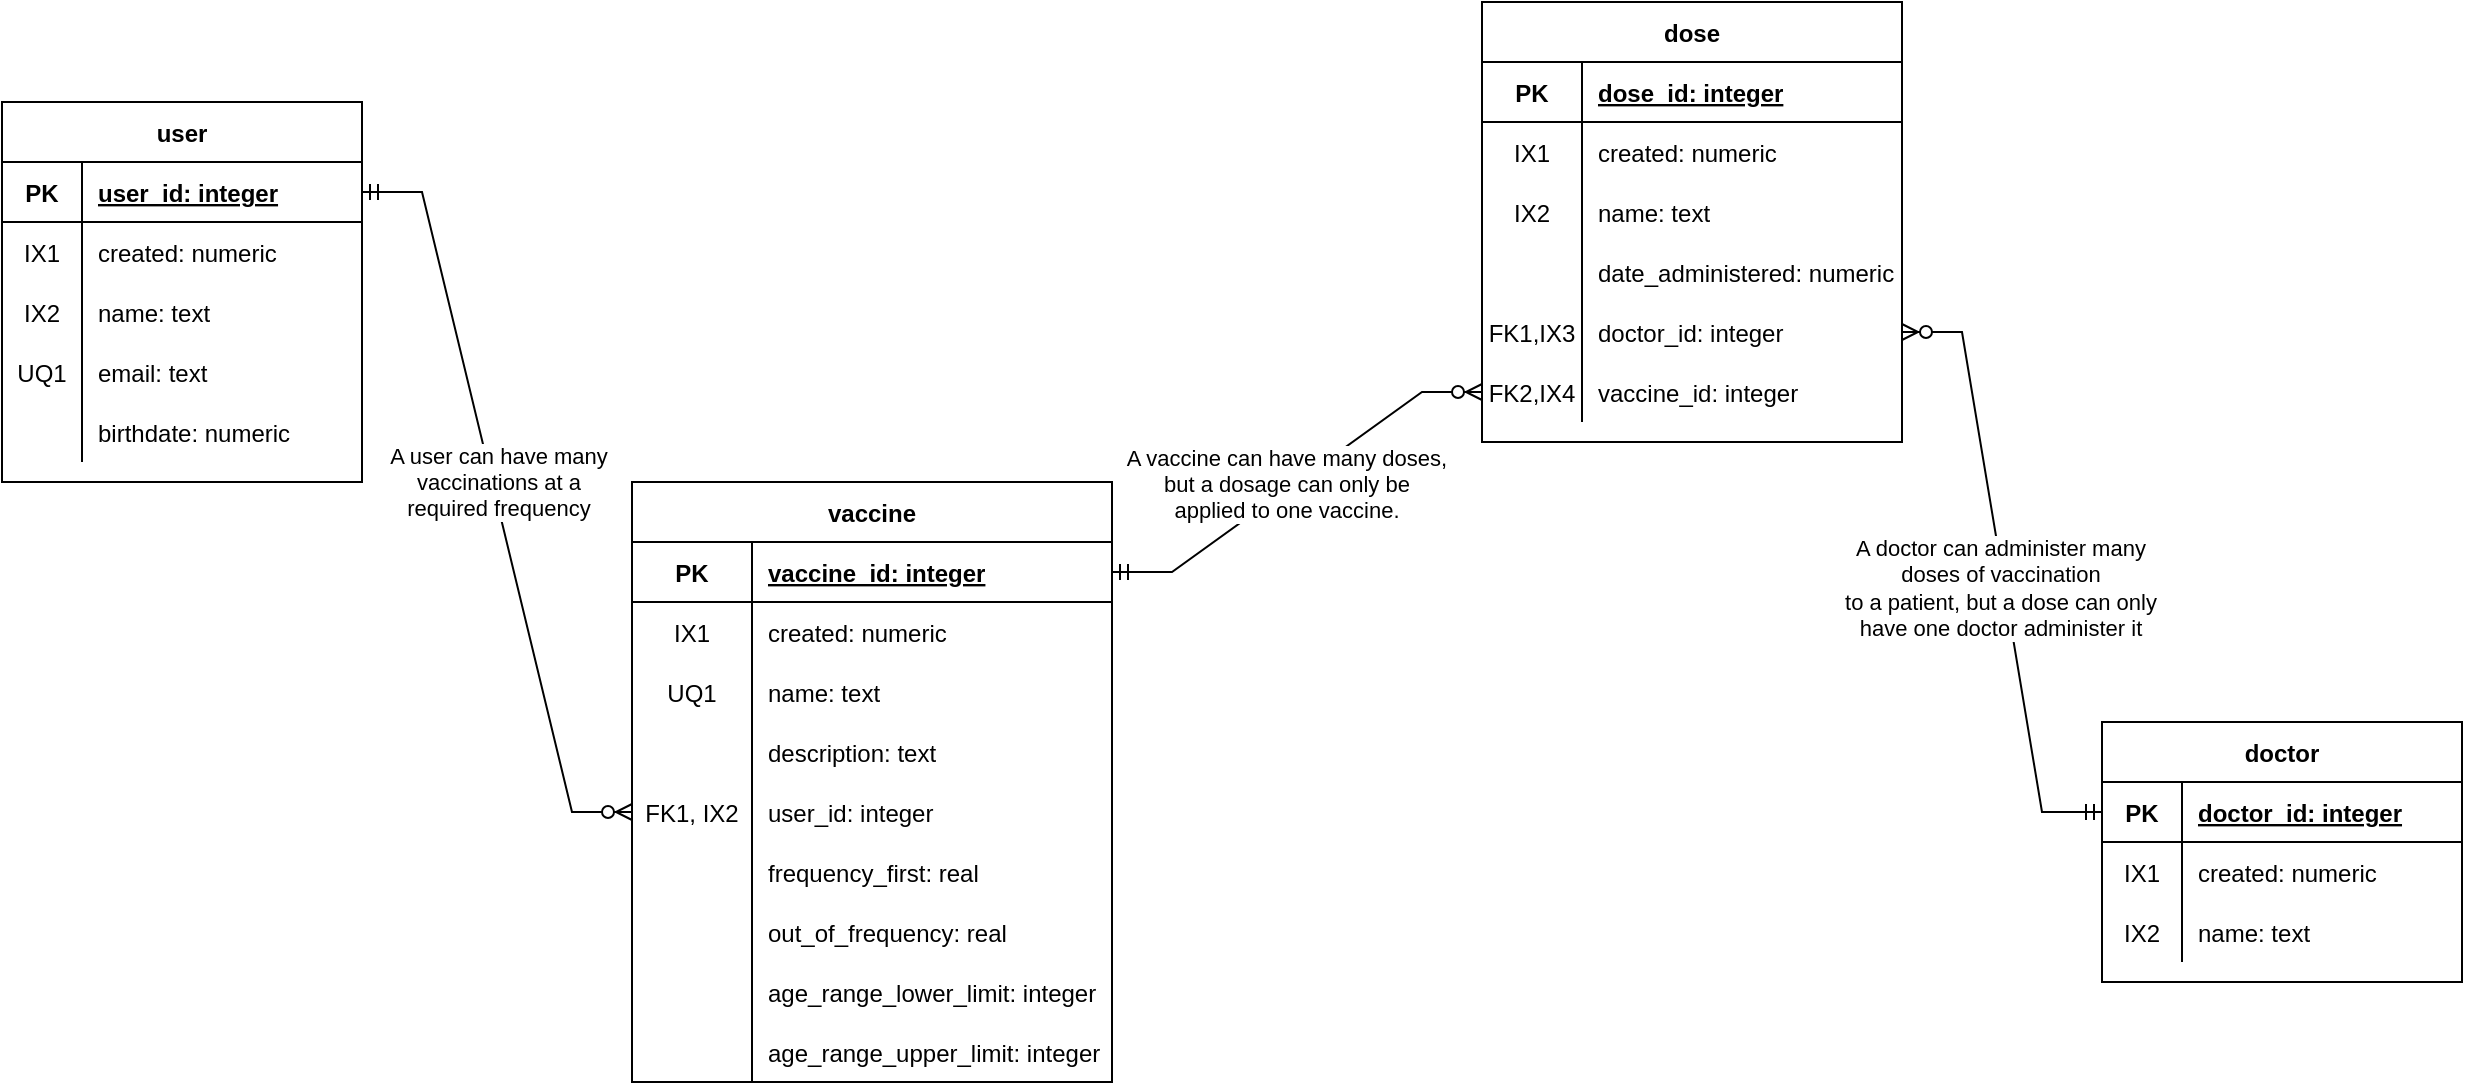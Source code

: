 <mxfile version="15.4.0" type="device"><diagram id="Jv19l1UNsqVNSPUUuAb3" name="Page-1"><mxGraphModel dx="1956" dy="822" grid="1" gridSize="10" guides="1" tooltips="1" connect="1" arrows="1" fold="1" page="1" pageScale="1" pageWidth="850" pageHeight="1100" math="0" shadow="0"><root><mxCell id="0"/><mxCell id="1" parent="0"/><mxCell id="RoSJ5biaAD49XFZpM8ns-1" value="user" style="shape=table;startSize=30;container=1;collapsible=1;childLayout=tableLayout;fixedRows=1;rowLines=0;fontStyle=1;align=center;resizeLast=1;" parent="1" vertex="1"><mxGeometry x="-10" y="50" width="180" height="190" as="geometry"/></mxCell><mxCell id="RoSJ5biaAD49XFZpM8ns-2" value="" style="shape=partialRectangle;collapsible=0;dropTarget=0;pointerEvents=0;fillColor=none;top=0;left=0;bottom=1;right=0;points=[[0,0.5],[1,0.5]];portConstraint=eastwest;" parent="RoSJ5biaAD49XFZpM8ns-1" vertex="1"><mxGeometry y="30" width="180" height="30" as="geometry"/></mxCell><mxCell id="RoSJ5biaAD49XFZpM8ns-3" value="PK" style="shape=partialRectangle;connectable=0;fillColor=none;top=0;left=0;bottom=0;right=0;fontStyle=1;overflow=hidden;" parent="RoSJ5biaAD49XFZpM8ns-2" vertex="1"><mxGeometry width="40" height="30" as="geometry"><mxRectangle width="40" height="30" as="alternateBounds"/></mxGeometry></mxCell><mxCell id="RoSJ5biaAD49XFZpM8ns-4" value="user_id: integer" style="shape=partialRectangle;connectable=0;fillColor=none;top=0;left=0;bottom=0;right=0;align=left;spacingLeft=6;fontStyle=5;overflow=hidden;" parent="RoSJ5biaAD49XFZpM8ns-2" vertex="1"><mxGeometry x="40" width="140" height="30" as="geometry"><mxRectangle width="140" height="30" as="alternateBounds"/></mxGeometry></mxCell><mxCell id="RoSJ5biaAD49XFZpM8ns-5" value="" style="shape=partialRectangle;collapsible=0;dropTarget=0;pointerEvents=0;fillColor=none;top=0;left=0;bottom=0;right=0;points=[[0,0.5],[1,0.5]];portConstraint=eastwest;" parent="RoSJ5biaAD49XFZpM8ns-1" vertex="1"><mxGeometry y="60" width="180" height="30" as="geometry"/></mxCell><mxCell id="RoSJ5biaAD49XFZpM8ns-6" value="IX1" style="shape=partialRectangle;connectable=0;fillColor=none;top=0;left=0;bottom=0;right=0;editable=1;overflow=hidden;" parent="RoSJ5biaAD49XFZpM8ns-5" vertex="1"><mxGeometry width="40" height="30" as="geometry"><mxRectangle width="40" height="30" as="alternateBounds"/></mxGeometry></mxCell><mxCell id="RoSJ5biaAD49XFZpM8ns-7" value="created: numeric" style="shape=partialRectangle;connectable=0;fillColor=none;top=0;left=0;bottom=0;right=0;align=left;spacingLeft=6;overflow=hidden;" parent="RoSJ5biaAD49XFZpM8ns-5" vertex="1"><mxGeometry x="40" width="140" height="30" as="geometry"><mxRectangle width="140" height="30" as="alternateBounds"/></mxGeometry></mxCell><mxCell id="RoSJ5biaAD49XFZpM8ns-8" value="" style="shape=partialRectangle;collapsible=0;dropTarget=0;pointerEvents=0;fillColor=none;top=0;left=0;bottom=0;right=0;points=[[0,0.5],[1,0.5]];portConstraint=eastwest;" parent="RoSJ5biaAD49XFZpM8ns-1" vertex="1"><mxGeometry y="90" width="180" height="30" as="geometry"/></mxCell><mxCell id="RoSJ5biaAD49XFZpM8ns-9" value="IX2" style="shape=partialRectangle;connectable=0;fillColor=none;top=0;left=0;bottom=0;right=0;editable=1;overflow=hidden;" parent="RoSJ5biaAD49XFZpM8ns-8" vertex="1"><mxGeometry width="40" height="30" as="geometry"><mxRectangle width="40" height="30" as="alternateBounds"/></mxGeometry></mxCell><mxCell id="RoSJ5biaAD49XFZpM8ns-10" value="name: text" style="shape=partialRectangle;connectable=0;fillColor=none;top=0;left=0;bottom=0;right=0;align=left;spacingLeft=6;overflow=hidden;" parent="RoSJ5biaAD49XFZpM8ns-8" vertex="1"><mxGeometry x="40" width="140" height="30" as="geometry"><mxRectangle width="140" height="30" as="alternateBounds"/></mxGeometry></mxCell><mxCell id="RoSJ5biaAD49XFZpM8ns-11" value="" style="shape=partialRectangle;collapsible=0;dropTarget=0;pointerEvents=0;fillColor=none;top=0;left=0;bottom=0;right=0;points=[[0,0.5],[1,0.5]];portConstraint=eastwest;" parent="RoSJ5biaAD49XFZpM8ns-1" vertex="1"><mxGeometry y="120" width="180" height="30" as="geometry"/></mxCell><mxCell id="RoSJ5biaAD49XFZpM8ns-12" value="UQ1" style="shape=partialRectangle;connectable=0;fillColor=none;top=0;left=0;bottom=0;right=0;editable=1;overflow=hidden;" parent="RoSJ5biaAD49XFZpM8ns-11" vertex="1"><mxGeometry width="40" height="30" as="geometry"><mxRectangle width="40" height="30" as="alternateBounds"/></mxGeometry></mxCell><mxCell id="RoSJ5biaAD49XFZpM8ns-13" value="email: text" style="shape=partialRectangle;connectable=0;fillColor=none;top=0;left=0;bottom=0;right=0;align=left;spacingLeft=6;overflow=hidden;" parent="RoSJ5biaAD49XFZpM8ns-11" vertex="1"><mxGeometry x="40" width="140" height="30" as="geometry"><mxRectangle width="140" height="30" as="alternateBounds"/></mxGeometry></mxCell><mxCell id="x-yJa8SadRpNysuiyrjn-10" value="" style="shape=partialRectangle;collapsible=0;dropTarget=0;pointerEvents=0;fillColor=none;top=0;left=0;bottom=0;right=0;points=[[0,0.5],[1,0.5]];portConstraint=eastwest;" parent="RoSJ5biaAD49XFZpM8ns-1" vertex="1"><mxGeometry y="150" width="180" height="30" as="geometry"/></mxCell><mxCell id="x-yJa8SadRpNysuiyrjn-11" value="" style="shape=partialRectangle;connectable=0;fillColor=none;top=0;left=0;bottom=0;right=0;editable=1;overflow=hidden;" parent="x-yJa8SadRpNysuiyrjn-10" vertex="1"><mxGeometry width="40" height="30" as="geometry"><mxRectangle width="40" height="30" as="alternateBounds"/></mxGeometry></mxCell><mxCell id="x-yJa8SadRpNysuiyrjn-12" value="birthdate: numeric" style="shape=partialRectangle;connectable=0;fillColor=none;top=0;left=0;bottom=0;right=0;align=left;spacingLeft=6;overflow=hidden;" parent="x-yJa8SadRpNysuiyrjn-10" vertex="1"><mxGeometry x="40" width="140" height="30" as="geometry"><mxRectangle width="140" height="30" as="alternateBounds"/></mxGeometry></mxCell><mxCell id="4mrP_SGVQCLoZb-TyAxH-1" value="vaccine" style="shape=table;startSize=30;container=1;collapsible=1;childLayout=tableLayout;fixedRows=1;rowLines=0;fontStyle=1;align=center;resizeLast=1;" parent="1" vertex="1"><mxGeometry x="305" y="240" width="240" height="300" as="geometry"/></mxCell><mxCell id="4mrP_SGVQCLoZb-TyAxH-2" value="" style="shape=partialRectangle;collapsible=0;dropTarget=0;pointerEvents=0;fillColor=none;top=0;left=0;bottom=1;right=0;points=[[0,0.5],[1,0.5]];portConstraint=eastwest;" parent="4mrP_SGVQCLoZb-TyAxH-1" vertex="1"><mxGeometry y="30" width="240" height="30" as="geometry"/></mxCell><mxCell id="4mrP_SGVQCLoZb-TyAxH-3" value="PK" style="shape=partialRectangle;connectable=0;fillColor=none;top=0;left=0;bottom=0;right=0;fontStyle=1;overflow=hidden;" parent="4mrP_SGVQCLoZb-TyAxH-2" vertex="1"><mxGeometry width="60" height="30" as="geometry"><mxRectangle width="60" height="30" as="alternateBounds"/></mxGeometry></mxCell><mxCell id="4mrP_SGVQCLoZb-TyAxH-4" value="vaccine_id: integer" style="shape=partialRectangle;connectable=0;fillColor=none;top=0;left=0;bottom=0;right=0;align=left;spacingLeft=6;fontStyle=5;overflow=hidden;" parent="4mrP_SGVQCLoZb-TyAxH-2" vertex="1"><mxGeometry x="60" width="180" height="30" as="geometry"><mxRectangle width="180" height="30" as="alternateBounds"/></mxGeometry></mxCell><mxCell id="4mrP_SGVQCLoZb-TyAxH-5" value="" style="shape=partialRectangle;collapsible=0;dropTarget=0;pointerEvents=0;fillColor=none;top=0;left=0;bottom=0;right=0;points=[[0,0.5],[1,0.5]];portConstraint=eastwest;" parent="4mrP_SGVQCLoZb-TyAxH-1" vertex="1"><mxGeometry y="60" width="240" height="30" as="geometry"/></mxCell><mxCell id="4mrP_SGVQCLoZb-TyAxH-6" value="IX1" style="shape=partialRectangle;connectable=0;fillColor=none;top=0;left=0;bottom=0;right=0;editable=1;overflow=hidden;" parent="4mrP_SGVQCLoZb-TyAxH-5" vertex="1"><mxGeometry width="60" height="30" as="geometry"><mxRectangle width="60" height="30" as="alternateBounds"/></mxGeometry></mxCell><mxCell id="4mrP_SGVQCLoZb-TyAxH-7" value="created: numeric" style="shape=partialRectangle;connectable=0;fillColor=none;top=0;left=0;bottom=0;right=0;align=left;spacingLeft=6;overflow=hidden;" parent="4mrP_SGVQCLoZb-TyAxH-5" vertex="1"><mxGeometry x="60" width="180" height="30" as="geometry"><mxRectangle width="180" height="30" as="alternateBounds"/></mxGeometry></mxCell><mxCell id="4mrP_SGVQCLoZb-TyAxH-8" value="" style="shape=partialRectangle;collapsible=0;dropTarget=0;pointerEvents=0;fillColor=none;top=0;left=0;bottom=0;right=0;points=[[0,0.5],[1,0.5]];portConstraint=eastwest;" parent="4mrP_SGVQCLoZb-TyAxH-1" vertex="1"><mxGeometry y="90" width="240" height="30" as="geometry"/></mxCell><mxCell id="4mrP_SGVQCLoZb-TyAxH-9" value="UQ1" style="shape=partialRectangle;connectable=0;fillColor=none;top=0;left=0;bottom=0;right=0;editable=1;overflow=hidden;" parent="4mrP_SGVQCLoZb-TyAxH-8" vertex="1"><mxGeometry width="60" height="30" as="geometry"><mxRectangle width="60" height="30" as="alternateBounds"/></mxGeometry></mxCell><mxCell id="4mrP_SGVQCLoZb-TyAxH-10" value="name: text" style="shape=partialRectangle;connectable=0;fillColor=none;top=0;left=0;bottom=0;right=0;align=left;spacingLeft=6;overflow=hidden;" parent="4mrP_SGVQCLoZb-TyAxH-8" vertex="1"><mxGeometry x="60" width="180" height="30" as="geometry"><mxRectangle width="180" height="30" as="alternateBounds"/></mxGeometry></mxCell><mxCell id="x-yJa8SadRpNysuiyrjn-37" value="" style="shape=partialRectangle;collapsible=0;dropTarget=0;pointerEvents=0;fillColor=none;top=0;left=0;bottom=0;right=0;points=[[0,0.5],[1,0.5]];portConstraint=eastwest;" parent="4mrP_SGVQCLoZb-TyAxH-1" vertex="1"><mxGeometry y="120" width="240" height="30" as="geometry"/></mxCell><mxCell id="x-yJa8SadRpNysuiyrjn-38" value="" style="shape=partialRectangle;connectable=0;fillColor=none;top=0;left=0;bottom=0;right=0;editable=1;overflow=hidden;" parent="x-yJa8SadRpNysuiyrjn-37" vertex="1"><mxGeometry width="60" height="30" as="geometry"><mxRectangle width="60" height="30" as="alternateBounds"/></mxGeometry></mxCell><mxCell id="x-yJa8SadRpNysuiyrjn-39" value="description: text" style="shape=partialRectangle;connectable=0;fillColor=none;top=0;left=0;bottom=0;right=0;align=left;spacingLeft=6;overflow=hidden;" parent="x-yJa8SadRpNysuiyrjn-37" vertex="1"><mxGeometry x="60" width="180" height="30" as="geometry"><mxRectangle width="180" height="30" as="alternateBounds"/></mxGeometry></mxCell><mxCell id="4mrP_SGVQCLoZb-TyAxH-14" value="" style="shape=partialRectangle;collapsible=0;dropTarget=0;pointerEvents=0;fillColor=none;top=0;left=0;bottom=0;right=0;points=[[0,0.5],[1,0.5]];portConstraint=eastwest;" parent="4mrP_SGVQCLoZb-TyAxH-1" vertex="1"><mxGeometry y="150" width="240" height="30" as="geometry"/></mxCell><mxCell id="4mrP_SGVQCLoZb-TyAxH-15" value="FK1, IX2" style="shape=partialRectangle;connectable=0;fillColor=none;top=0;left=0;bottom=0;right=0;editable=1;overflow=hidden;" parent="4mrP_SGVQCLoZb-TyAxH-14" vertex="1"><mxGeometry width="60" height="30" as="geometry"><mxRectangle width="60" height="30" as="alternateBounds"/></mxGeometry></mxCell><mxCell id="4mrP_SGVQCLoZb-TyAxH-16" value="user_id: integer" style="shape=partialRectangle;connectable=0;fillColor=none;top=0;left=0;bottom=0;right=0;align=left;spacingLeft=6;overflow=hidden;" parent="4mrP_SGVQCLoZb-TyAxH-14" vertex="1"><mxGeometry x="60" width="180" height="30" as="geometry"><mxRectangle width="180" height="30" as="alternateBounds"/></mxGeometry></mxCell><mxCell id="x-yJa8SadRpNysuiyrjn-4" value="" style="shape=partialRectangle;collapsible=0;dropTarget=0;pointerEvents=0;fillColor=none;top=0;left=0;bottom=0;right=0;points=[[0,0.5],[1,0.5]];portConstraint=eastwest;" parent="4mrP_SGVQCLoZb-TyAxH-1" vertex="1"><mxGeometry y="180" width="240" height="30" as="geometry"/></mxCell><mxCell id="x-yJa8SadRpNysuiyrjn-5" value="" style="shape=partialRectangle;connectable=0;fillColor=none;top=0;left=0;bottom=0;right=0;editable=1;overflow=hidden;" parent="x-yJa8SadRpNysuiyrjn-4" vertex="1"><mxGeometry width="60" height="30" as="geometry"><mxRectangle width="60" height="30" as="alternateBounds"/></mxGeometry></mxCell><mxCell id="x-yJa8SadRpNysuiyrjn-6" value="frequency_first: real" style="shape=partialRectangle;connectable=0;fillColor=none;top=0;left=0;bottom=0;right=0;align=left;spacingLeft=6;overflow=hidden;" parent="x-yJa8SadRpNysuiyrjn-4" vertex="1"><mxGeometry x="60" width="180" height="30" as="geometry"><mxRectangle width="180" height="30" as="alternateBounds"/></mxGeometry></mxCell><mxCell id="x-yJa8SadRpNysuiyrjn-7" value="" style="shape=partialRectangle;collapsible=0;dropTarget=0;pointerEvents=0;fillColor=none;top=0;left=0;bottom=0;right=0;points=[[0,0.5],[1,0.5]];portConstraint=eastwest;" parent="4mrP_SGVQCLoZb-TyAxH-1" vertex="1"><mxGeometry y="210" width="240" height="30" as="geometry"/></mxCell><mxCell id="x-yJa8SadRpNysuiyrjn-8" value="" style="shape=partialRectangle;connectable=0;fillColor=none;top=0;left=0;bottom=0;right=0;editable=1;overflow=hidden;" parent="x-yJa8SadRpNysuiyrjn-7" vertex="1"><mxGeometry width="60" height="30" as="geometry"><mxRectangle width="60" height="30" as="alternateBounds"/></mxGeometry></mxCell><mxCell id="x-yJa8SadRpNysuiyrjn-9" value="out_of_frequency: real" style="shape=partialRectangle;connectable=0;fillColor=none;top=0;left=0;bottom=0;right=0;align=left;spacingLeft=6;overflow=hidden;" parent="x-yJa8SadRpNysuiyrjn-7" vertex="1"><mxGeometry x="60" width="180" height="30" as="geometry"><mxRectangle width="180" height="30" as="alternateBounds"/></mxGeometry></mxCell><mxCell id="4mrP_SGVQCLoZb-TyAxH-11" value="" style="shape=partialRectangle;collapsible=0;dropTarget=0;pointerEvents=0;fillColor=none;top=0;left=0;bottom=0;right=0;points=[[0,0.5],[1,0.5]];portConstraint=eastwest;" parent="4mrP_SGVQCLoZb-TyAxH-1" vertex="1"><mxGeometry y="240" width="240" height="30" as="geometry"/></mxCell><mxCell id="4mrP_SGVQCLoZb-TyAxH-12" value="" style="shape=partialRectangle;connectable=0;fillColor=none;top=0;left=0;bottom=0;right=0;editable=1;overflow=hidden;" parent="4mrP_SGVQCLoZb-TyAxH-11" vertex="1"><mxGeometry width="60" height="30" as="geometry"><mxRectangle width="60" height="30" as="alternateBounds"/></mxGeometry></mxCell><mxCell id="4mrP_SGVQCLoZb-TyAxH-13" value="age_range_lower_limit: integer" style="shape=partialRectangle;connectable=0;fillColor=none;top=0;left=0;bottom=0;right=0;align=left;spacingLeft=6;overflow=hidden;" parent="4mrP_SGVQCLoZb-TyAxH-11" vertex="1"><mxGeometry x="60" width="180" height="30" as="geometry"><mxRectangle width="180" height="30" as="alternateBounds"/></mxGeometry></mxCell><mxCell id="x-yJa8SadRpNysuiyrjn-13" value="" style="shape=partialRectangle;collapsible=0;dropTarget=0;pointerEvents=0;fillColor=none;top=0;left=0;bottom=0;right=0;points=[[0,0.5],[1,0.5]];portConstraint=eastwest;" parent="4mrP_SGVQCLoZb-TyAxH-1" vertex="1"><mxGeometry y="270" width="240" height="30" as="geometry"/></mxCell><mxCell id="x-yJa8SadRpNysuiyrjn-14" value="" style="shape=partialRectangle;connectable=0;fillColor=none;top=0;left=0;bottom=0;right=0;editable=1;overflow=hidden;" parent="x-yJa8SadRpNysuiyrjn-13" vertex="1"><mxGeometry width="60" height="30" as="geometry"><mxRectangle width="60" height="30" as="alternateBounds"/></mxGeometry></mxCell><mxCell id="x-yJa8SadRpNysuiyrjn-15" value="age_range_upper_limit: integer" style="shape=partialRectangle;connectable=0;fillColor=none;top=0;left=0;bottom=0;right=0;align=left;spacingLeft=6;overflow=hidden;" parent="x-yJa8SadRpNysuiyrjn-13" vertex="1"><mxGeometry x="60" width="180" height="30" as="geometry"><mxRectangle width="180" height="30" as="alternateBounds"/></mxGeometry></mxCell><mxCell id="4mrP_SGVQCLoZb-TyAxH-20" value="" style="edgeStyle=entityRelationEdgeStyle;fontSize=12;html=1;endArrow=ERmandOne;startArrow=ERzeroToMany;rounded=0;entryX=1;entryY=0.5;entryDx=0;entryDy=0;endFill=0;" parent="1" source="4mrP_SGVQCLoZb-TyAxH-14" target="RoSJ5biaAD49XFZpM8ns-2" edge="1"><mxGeometry width="100" height="100" relative="1" as="geometry"><mxPoint x="440" y="310" as="sourcePoint"/><mxPoint x="620" y="500" as="targetPoint"/></mxGeometry></mxCell><mxCell id="D7PzFyhNAiwWp-2Io6wa-1" value="A user can have many&lt;br&gt;vaccinations at a &lt;br&gt;required frequency" style="edgeLabel;html=1;align=center;verticalAlign=middle;resizable=0;points=[];" parent="4mrP_SGVQCLoZb-TyAxH-20" vertex="1" connectable="0"><mxGeometry x="0.052" y="-3" relative="1" as="geometry"><mxPoint as="offset"/></mxGeometry></mxCell><mxCell id="x-yJa8SadRpNysuiyrjn-16" value="doctor" style="shape=table;startSize=30;container=1;collapsible=1;childLayout=tableLayout;fixedRows=1;rowLines=0;fontStyle=1;align=center;resizeLast=1;" parent="1" vertex="1"><mxGeometry x="1040" y="360" width="180" height="130" as="geometry"/></mxCell><mxCell id="x-yJa8SadRpNysuiyrjn-17" value="" style="shape=partialRectangle;collapsible=0;dropTarget=0;pointerEvents=0;fillColor=none;top=0;left=0;bottom=1;right=0;points=[[0,0.5],[1,0.5]];portConstraint=eastwest;" parent="x-yJa8SadRpNysuiyrjn-16" vertex="1"><mxGeometry y="30" width="180" height="30" as="geometry"/></mxCell><mxCell id="x-yJa8SadRpNysuiyrjn-18" value="PK" style="shape=partialRectangle;connectable=0;fillColor=none;top=0;left=0;bottom=0;right=0;fontStyle=1;overflow=hidden;" parent="x-yJa8SadRpNysuiyrjn-17" vertex="1"><mxGeometry width="40" height="30" as="geometry"><mxRectangle width="40" height="30" as="alternateBounds"/></mxGeometry></mxCell><mxCell id="x-yJa8SadRpNysuiyrjn-19" value="doctor_id: integer" style="shape=partialRectangle;connectable=0;fillColor=none;top=0;left=0;bottom=0;right=0;align=left;spacingLeft=6;fontStyle=5;overflow=hidden;" parent="x-yJa8SadRpNysuiyrjn-17" vertex="1"><mxGeometry x="40" width="140" height="30" as="geometry"><mxRectangle width="140" height="30" as="alternateBounds"/></mxGeometry></mxCell><mxCell id="x-yJa8SadRpNysuiyrjn-20" value="" style="shape=partialRectangle;collapsible=0;dropTarget=0;pointerEvents=0;fillColor=none;top=0;left=0;bottom=0;right=0;points=[[0,0.5],[1,0.5]];portConstraint=eastwest;" parent="x-yJa8SadRpNysuiyrjn-16" vertex="1"><mxGeometry y="60" width="180" height="30" as="geometry"/></mxCell><mxCell id="x-yJa8SadRpNysuiyrjn-21" value="IX1" style="shape=partialRectangle;connectable=0;fillColor=none;top=0;left=0;bottom=0;right=0;editable=1;overflow=hidden;" parent="x-yJa8SadRpNysuiyrjn-20" vertex="1"><mxGeometry width="40" height="30" as="geometry"><mxRectangle width="40" height="30" as="alternateBounds"/></mxGeometry></mxCell><mxCell id="x-yJa8SadRpNysuiyrjn-22" value="created: numeric" style="shape=partialRectangle;connectable=0;fillColor=none;top=0;left=0;bottom=0;right=0;align=left;spacingLeft=6;overflow=hidden;" parent="x-yJa8SadRpNysuiyrjn-20" vertex="1"><mxGeometry x="40" width="140" height="30" as="geometry"><mxRectangle width="140" height="30" as="alternateBounds"/></mxGeometry></mxCell><mxCell id="x-yJa8SadRpNysuiyrjn-23" value="" style="shape=partialRectangle;collapsible=0;dropTarget=0;pointerEvents=0;fillColor=none;top=0;left=0;bottom=0;right=0;points=[[0,0.5],[1,0.5]];portConstraint=eastwest;" parent="x-yJa8SadRpNysuiyrjn-16" vertex="1"><mxGeometry y="90" width="180" height="30" as="geometry"/></mxCell><mxCell id="x-yJa8SadRpNysuiyrjn-24" value="IX2" style="shape=partialRectangle;connectable=0;fillColor=none;top=0;left=0;bottom=0;right=0;editable=1;overflow=hidden;" parent="x-yJa8SadRpNysuiyrjn-23" vertex="1"><mxGeometry width="40" height="30" as="geometry"><mxRectangle width="40" height="30" as="alternateBounds"/></mxGeometry></mxCell><mxCell id="x-yJa8SadRpNysuiyrjn-25" value="name: text" style="shape=partialRectangle;connectable=0;fillColor=none;top=0;left=0;bottom=0;right=0;align=left;spacingLeft=6;overflow=hidden;" parent="x-yJa8SadRpNysuiyrjn-23" vertex="1"><mxGeometry x="40" width="140" height="30" as="geometry"><mxRectangle width="140" height="30" as="alternateBounds"/></mxGeometry></mxCell><mxCell id="x-yJa8SadRpNysuiyrjn-35" value="" style="edgeStyle=entityRelationEdgeStyle;fontSize=12;html=1;endArrow=ERmandOne;startArrow=ERzeroToMany;rounded=0;endFill=0;exitX=1;exitY=0.5;exitDx=0;exitDy=0;" parent="1" source="x5ku3ZD7Jty7X6HkTsRR-14" target="x-yJa8SadRpNysuiyrjn-17" edge="1"><mxGeometry width="100" height="100" relative="1" as="geometry"><mxPoint x="460" y="405" as="sourcePoint"/><mxPoint x="240" y="265" as="targetPoint"/></mxGeometry></mxCell><mxCell id="x-yJa8SadRpNysuiyrjn-36" value="A doctor can administer many &lt;br&gt;doses of vaccination&lt;br&gt;to a patient, but a dose can only &lt;br&gt;have one doctor administer it" style="edgeLabel;html=1;align=center;verticalAlign=middle;resizable=0;points=[];" parent="x-yJa8SadRpNysuiyrjn-35" vertex="1" connectable="0"><mxGeometry x="0.052" y="-3" relative="1" as="geometry"><mxPoint as="offset"/></mxGeometry></mxCell><mxCell id="x5ku3ZD7Jty7X6HkTsRR-1" value="dose" style="shape=table;startSize=30;container=1;collapsible=1;childLayout=tableLayout;fixedRows=1;rowLines=0;fontStyle=1;align=center;resizeLast=1;" vertex="1" parent="1"><mxGeometry x="730" width="210" height="220" as="geometry"/></mxCell><mxCell id="x5ku3ZD7Jty7X6HkTsRR-2" value="" style="shape=partialRectangle;collapsible=0;dropTarget=0;pointerEvents=0;fillColor=none;top=0;left=0;bottom=1;right=0;points=[[0,0.5],[1,0.5]];portConstraint=eastwest;" vertex="1" parent="x5ku3ZD7Jty7X6HkTsRR-1"><mxGeometry y="30" width="210" height="30" as="geometry"/></mxCell><mxCell id="x5ku3ZD7Jty7X6HkTsRR-3" value="PK" style="shape=partialRectangle;connectable=0;fillColor=none;top=0;left=0;bottom=0;right=0;fontStyle=1;overflow=hidden;" vertex="1" parent="x5ku3ZD7Jty7X6HkTsRR-2"><mxGeometry width="50" height="30" as="geometry"><mxRectangle width="50" height="30" as="alternateBounds"/></mxGeometry></mxCell><mxCell id="x5ku3ZD7Jty7X6HkTsRR-4" value="dose_id: integer" style="shape=partialRectangle;connectable=0;fillColor=none;top=0;left=0;bottom=0;right=0;align=left;spacingLeft=6;fontStyle=5;overflow=hidden;" vertex="1" parent="x5ku3ZD7Jty7X6HkTsRR-2"><mxGeometry x="50" width="160" height="30" as="geometry"><mxRectangle width="160" height="30" as="alternateBounds"/></mxGeometry></mxCell><mxCell id="x5ku3ZD7Jty7X6HkTsRR-5" value="" style="shape=partialRectangle;collapsible=0;dropTarget=0;pointerEvents=0;fillColor=none;top=0;left=0;bottom=0;right=0;points=[[0,0.5],[1,0.5]];portConstraint=eastwest;" vertex="1" parent="x5ku3ZD7Jty7X6HkTsRR-1"><mxGeometry y="60" width="210" height="30" as="geometry"/></mxCell><mxCell id="x5ku3ZD7Jty7X6HkTsRR-6" value="IX1" style="shape=partialRectangle;connectable=0;fillColor=none;top=0;left=0;bottom=0;right=0;editable=1;overflow=hidden;" vertex="1" parent="x5ku3ZD7Jty7X6HkTsRR-5"><mxGeometry width="50" height="30" as="geometry"><mxRectangle width="50" height="30" as="alternateBounds"/></mxGeometry></mxCell><mxCell id="x5ku3ZD7Jty7X6HkTsRR-7" value="created: numeric" style="shape=partialRectangle;connectable=0;fillColor=none;top=0;left=0;bottom=0;right=0;align=left;spacingLeft=6;overflow=hidden;" vertex="1" parent="x5ku3ZD7Jty7X6HkTsRR-5"><mxGeometry x="50" width="160" height="30" as="geometry"><mxRectangle width="160" height="30" as="alternateBounds"/></mxGeometry></mxCell><mxCell id="x5ku3ZD7Jty7X6HkTsRR-8" value="" style="shape=partialRectangle;collapsible=0;dropTarget=0;pointerEvents=0;fillColor=none;top=0;left=0;bottom=0;right=0;points=[[0,0.5],[1,0.5]];portConstraint=eastwest;" vertex="1" parent="x5ku3ZD7Jty7X6HkTsRR-1"><mxGeometry y="90" width="210" height="30" as="geometry"/></mxCell><mxCell id="x5ku3ZD7Jty7X6HkTsRR-9" value="IX2" style="shape=partialRectangle;connectable=0;fillColor=none;top=0;left=0;bottom=0;right=0;editable=1;overflow=hidden;" vertex="1" parent="x5ku3ZD7Jty7X6HkTsRR-8"><mxGeometry width="50" height="30" as="geometry"><mxRectangle width="50" height="30" as="alternateBounds"/></mxGeometry></mxCell><mxCell id="x5ku3ZD7Jty7X6HkTsRR-10" value="name: text" style="shape=partialRectangle;connectable=0;fillColor=none;top=0;left=0;bottom=0;right=0;align=left;spacingLeft=6;overflow=hidden;" vertex="1" parent="x5ku3ZD7Jty7X6HkTsRR-8"><mxGeometry x="50" width="160" height="30" as="geometry"><mxRectangle width="160" height="30" as="alternateBounds"/></mxGeometry></mxCell><mxCell id="x5ku3ZD7Jty7X6HkTsRR-11" value="" style="shape=partialRectangle;collapsible=0;dropTarget=0;pointerEvents=0;fillColor=none;top=0;left=0;bottom=0;right=0;points=[[0,0.5],[1,0.5]];portConstraint=eastwest;" vertex="1" parent="x5ku3ZD7Jty7X6HkTsRR-1"><mxGeometry y="120" width="210" height="30" as="geometry"/></mxCell><mxCell id="x5ku3ZD7Jty7X6HkTsRR-12" value="" style="shape=partialRectangle;connectable=0;fillColor=none;top=0;left=0;bottom=0;right=0;editable=1;overflow=hidden;" vertex="1" parent="x5ku3ZD7Jty7X6HkTsRR-11"><mxGeometry width="50" height="30" as="geometry"><mxRectangle width="50" height="30" as="alternateBounds"/></mxGeometry></mxCell><mxCell id="x5ku3ZD7Jty7X6HkTsRR-13" value="date_administered: numeric" style="shape=partialRectangle;connectable=0;fillColor=none;top=0;left=0;bottom=0;right=0;align=left;spacingLeft=6;overflow=hidden;" vertex="1" parent="x5ku3ZD7Jty7X6HkTsRR-11"><mxGeometry x="50" width="160" height="30" as="geometry"><mxRectangle width="160" height="30" as="alternateBounds"/></mxGeometry></mxCell><mxCell id="x5ku3ZD7Jty7X6HkTsRR-14" value="" style="shape=partialRectangle;collapsible=0;dropTarget=0;pointerEvents=0;fillColor=none;top=0;left=0;bottom=0;right=0;points=[[0,0.5],[1,0.5]];portConstraint=eastwest;" vertex="1" parent="x5ku3ZD7Jty7X6HkTsRR-1"><mxGeometry y="150" width="210" height="30" as="geometry"/></mxCell><mxCell id="x5ku3ZD7Jty7X6HkTsRR-15" value="FK1,IX3" style="shape=partialRectangle;connectable=0;fillColor=none;top=0;left=0;bottom=0;right=0;editable=1;overflow=hidden;" vertex="1" parent="x5ku3ZD7Jty7X6HkTsRR-14"><mxGeometry width="50" height="30" as="geometry"><mxRectangle width="50" height="30" as="alternateBounds"/></mxGeometry></mxCell><mxCell id="x5ku3ZD7Jty7X6HkTsRR-16" value="doctor_id: integer" style="shape=partialRectangle;connectable=0;fillColor=none;top=0;left=0;bottom=0;right=0;align=left;spacingLeft=6;overflow=hidden;" vertex="1" parent="x5ku3ZD7Jty7X6HkTsRR-14"><mxGeometry x="50" width="160" height="30" as="geometry"><mxRectangle width="160" height="30" as="alternateBounds"/></mxGeometry></mxCell><mxCell id="x5ku3ZD7Jty7X6HkTsRR-17" value="" style="shape=partialRectangle;collapsible=0;dropTarget=0;pointerEvents=0;fillColor=none;top=0;left=0;bottom=0;right=0;points=[[0,0.5],[1,0.5]];portConstraint=eastwest;" vertex="1" parent="x5ku3ZD7Jty7X6HkTsRR-1"><mxGeometry y="180" width="210" height="30" as="geometry"/></mxCell><mxCell id="x5ku3ZD7Jty7X6HkTsRR-18" value="FK2,IX4" style="shape=partialRectangle;connectable=0;fillColor=none;top=0;left=0;bottom=0;right=0;editable=1;overflow=hidden;" vertex="1" parent="x5ku3ZD7Jty7X6HkTsRR-17"><mxGeometry width="50" height="30" as="geometry"><mxRectangle width="50" height="30" as="alternateBounds"/></mxGeometry></mxCell><mxCell id="x5ku3ZD7Jty7X6HkTsRR-19" value="vaccine_id: integer" style="shape=partialRectangle;connectable=0;fillColor=none;top=0;left=0;bottom=0;right=0;align=left;spacingLeft=6;overflow=hidden;" vertex="1" parent="x5ku3ZD7Jty7X6HkTsRR-17"><mxGeometry x="50" width="160" height="30" as="geometry"><mxRectangle width="160" height="30" as="alternateBounds"/></mxGeometry></mxCell><mxCell id="x5ku3ZD7Jty7X6HkTsRR-20" value="" style="edgeStyle=entityRelationEdgeStyle;fontSize=12;html=1;endArrow=ERmandOne;startArrow=ERzeroToMany;rounded=0;entryX=1;entryY=0.5;entryDx=0;entryDy=0;endFill=0;" edge="1" parent="1" source="x5ku3ZD7Jty7X6HkTsRR-17" target="4mrP_SGVQCLoZb-TyAxH-2"><mxGeometry width="100" height="100" relative="1" as="geometry"><mxPoint x="340" y="395" as="sourcePoint"/><mxPoint x="240" y="265" as="targetPoint"/></mxGeometry></mxCell><mxCell id="x5ku3ZD7Jty7X6HkTsRR-21" value="A vaccine can have many doses,&lt;br&gt;but a dosage can only be&lt;br&gt;applied to one vaccine." style="edgeLabel;html=1;align=center;verticalAlign=middle;resizable=0;points=[];" vertex="1" connectable="0" parent="x5ku3ZD7Jty7X6HkTsRR-20"><mxGeometry x="0.052" y="-3" relative="1" as="geometry"><mxPoint as="offset"/></mxGeometry></mxCell></root></mxGraphModel></diagram></mxfile>